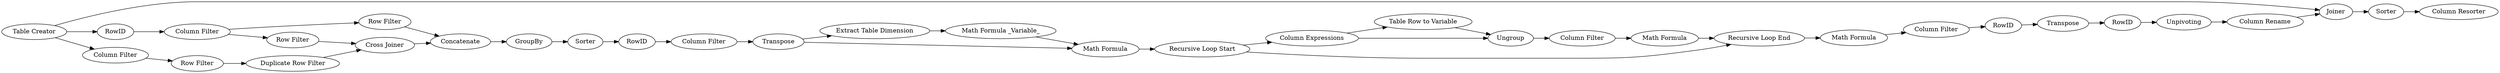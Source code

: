 digraph {
	"-8312192455686408198_54" [label=Sorter]
	"-8312192455686408198_58" [label="Column Resorter"]
	"-8312192455686408198_57" [label=Joiner]
	"-8312192455686408198_17" [label=GroupBy]
	"-8312192455686408198_20" [label="Column Filter"]
	"-8312192455686408198_45" [label="Math Formula _Variable_"]
	"-8312192455686408198_39" [label="Recursive Loop Start"]
	"-8312192455686408198_50" [label=Transpose]
	"-8312192455686408198_5" [label="Row Filter"]
	"-8312192455686408198_43" [label="Column Filter"]
	"-8312192455686408198_53" [label=RowID]
	"-8312192455686408198_56" [label=RowID]
	"-8312192455686408198_55" [label="Column Rename"]
	"-8312192455686408198_6" [label="Row Filter"]
	"-8312192455686408198_41" [label="Table Row to Variable"]
	"-8312192455686408198_1" [label="Table Creator"]
	"-8312192455686408198_27" [label=Sorter]
	"-8312192455686408198_10" [label="Duplicate Row Filter"]
	"-8312192455686408198_40" [label="Math Formula"]
	"-8312192455686408198_47" [label="Math Formula"]
	"-8312192455686408198_51" [label=RowID]
	"-8312192455686408198_38" [label="Recursive Loop End"]
	"-8312192455686408198_16" [label=Transpose]
	"-8312192455686408198_37" [label=Ungroup]
	"-8312192455686408198_48" [label="Column Filter"]
	"-8312192455686408198_4" [label="Cross Joiner"]
	"-8312192455686408198_19" [label=RowID]
	"-8312192455686408198_42" [label="Column Expressions"]
	"-8312192455686408198_11" [label=Concatenate]
	"-8312192455686408198_15" [label="Column Filter"]
	"-8312192455686408198_9" [label="Row Filter"]
	"-8312192455686408198_8" [label="Column Filter"]
	"-8312192455686408198_44" [label="Math Formula"]
	"-8312192455686408198_31" [label="Extract Table Dimension"]
	"-8312192455686408198_49" [label=Unpivoting]
	"-8312192455686408198_54" -> "-8312192455686408198_58"
	"-8312192455686408198_39" -> "-8312192455686408198_38"
	"-8312192455686408198_15" -> "-8312192455686408198_6"
	"-8312192455686408198_37" -> "-8312192455686408198_43"
	"-8312192455686408198_15" -> "-8312192455686408198_5"
	"-8312192455686408198_6" -> "-8312192455686408198_11"
	"-8312192455686408198_50" -> "-8312192455686408198_51"
	"-8312192455686408198_53" -> "-8312192455686408198_50"
	"-8312192455686408198_44" -> "-8312192455686408198_38"
	"-8312192455686408198_16" -> "-8312192455686408198_40"
	"-8312192455686408198_38" -> "-8312192455686408198_47"
	"-8312192455686408198_40" -> "-8312192455686408198_39"
	"-8312192455686408198_31" -> "-8312192455686408198_45"
	"-8312192455686408198_39" -> "-8312192455686408198_42"
	"-8312192455686408198_11" -> "-8312192455686408198_17"
	"-8312192455686408198_41" -> "-8312192455686408198_37"
	"-8312192455686408198_43" -> "-8312192455686408198_44"
	"-8312192455686408198_56" -> "-8312192455686408198_15"
	"-8312192455686408198_27" -> "-8312192455686408198_19"
	"-8312192455686408198_1" -> "-8312192455686408198_57"
	"-8312192455686408198_20" -> "-8312192455686408198_16"
	"-8312192455686408198_57" -> "-8312192455686408198_54"
	"-8312192455686408198_10" -> "-8312192455686408198_4"
	"-8312192455686408198_51" -> "-8312192455686408198_49"
	"-8312192455686408198_49" -> "-8312192455686408198_55"
	"-8312192455686408198_1" -> "-8312192455686408198_56"
	"-8312192455686408198_17" -> "-8312192455686408198_27"
	"-8312192455686408198_16" -> "-8312192455686408198_31"
	"-8312192455686408198_19" -> "-8312192455686408198_20"
	"-8312192455686408198_45" -> "-8312192455686408198_40"
	"-8312192455686408198_42" -> "-8312192455686408198_41"
	"-8312192455686408198_1" -> "-8312192455686408198_8"
	"-8312192455686408198_55" -> "-8312192455686408198_57"
	"-8312192455686408198_9" -> "-8312192455686408198_10"
	"-8312192455686408198_47" -> "-8312192455686408198_48"
	"-8312192455686408198_42" -> "-8312192455686408198_37"
	"-8312192455686408198_48" -> "-8312192455686408198_53"
	"-8312192455686408198_8" -> "-8312192455686408198_9"
	"-8312192455686408198_4" -> "-8312192455686408198_11"
	"-8312192455686408198_5" -> "-8312192455686408198_4"
	rankdir=LR
}
